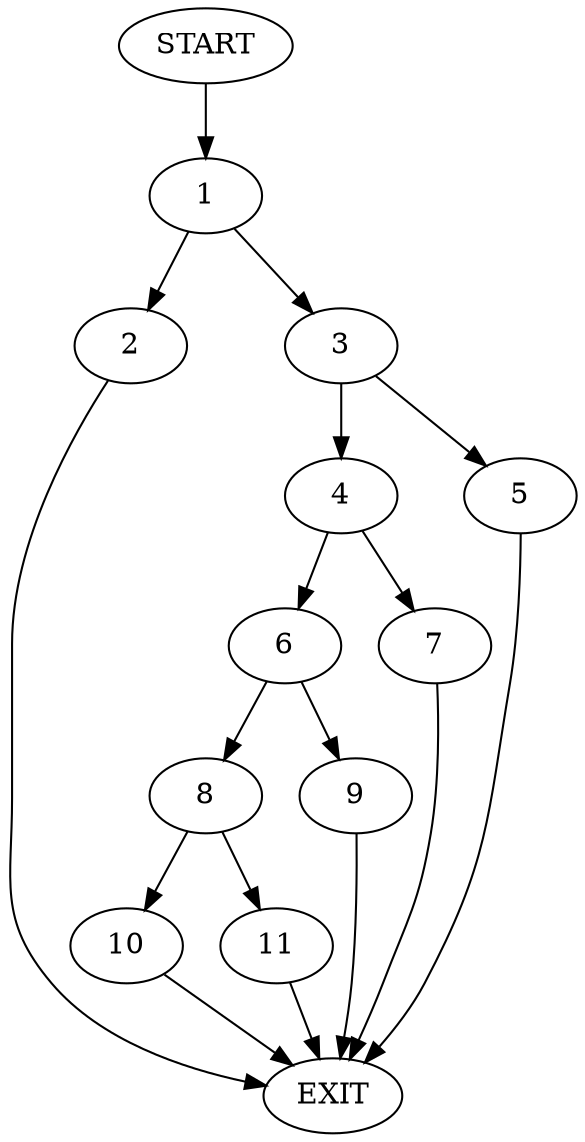 digraph {
0 [label="START"]
12 [label="EXIT"]
0 -> 1
1 -> 2
1 -> 3
2 -> 12
3 -> 4
3 -> 5
4 -> 6
4 -> 7
5 -> 12
6 -> 8
6 -> 9
7 -> 12
9 -> 12
8 -> 10
8 -> 11
11 -> 12
10 -> 12
}
